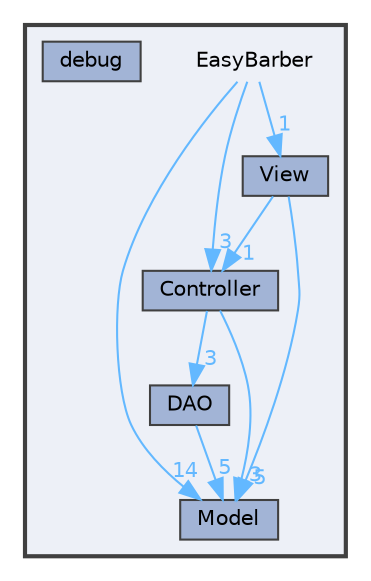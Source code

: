 digraph "C:/Users/mathe/OneDrive/Área de Trabalho/EasyBarber/EasyBarber"
{
 // LATEX_PDF_SIZE
  bgcolor="transparent";
  edge [fontname=Helvetica,fontsize=10,labelfontname=Helvetica,labelfontsize=10];
  node [fontname=Helvetica,fontsize=10,shape=box,height=0.2,width=0.4];
  compound=true
  subgraph clusterdir_df932a88e0e8d76e2cc96779d9f7d917 {
    graph [ bgcolor="#edf0f7", pencolor="grey25", label="", fontname=Helvetica,fontsize=10 style="filled,bold", URL="dir_df932a88e0e8d76e2cc96779d9f7d917.html",tooltip=""]
    dir_df932a88e0e8d76e2cc96779d9f7d917 [shape=plaintext, label="EasyBarber"];
  dir_f6c199585bf99457130c5ee2ad35a468 [label="Controller", fillcolor="#a2b4d6", color="grey25", style="filled", URL="dir_f6c199585bf99457130c5ee2ad35a468.html",tooltip=""];
  dir_3cadb063cae6fc53db56dc74f72a6168 [label="DAO", fillcolor="#a2b4d6", color="grey25", style="filled", URL="dir_3cadb063cae6fc53db56dc74f72a6168.html",tooltip=""];
  dir_9e31157c8ead08fb9407de0c9392118a [label="debug", fillcolor="#a2b4d6", color="grey25", style="filled", URL="dir_9e31157c8ead08fb9407de0c9392118a.html",tooltip=""];
  dir_7482f6f1a48a8ad285bca17597cd0f67 [label="Model", fillcolor="#a2b4d6", color="grey25", style="filled", URL="dir_7482f6f1a48a8ad285bca17597cd0f67.html",tooltip=""];
  dir_dd326586d2efaaa0eaf6684d8c70ca41 [label="View", fillcolor="#a2b4d6", color="grey25", style="filled", URL="dir_dd326586d2efaaa0eaf6684d8c70ca41.html",tooltip=""];
  }
  dir_df932a88e0e8d76e2cc96779d9f7d917->dir_7482f6f1a48a8ad285bca17597cd0f67 [headlabel="14", labeldistance=1.5 headhref="dir_000007_000009.html" href="dir_000007_000009.html" color="steelblue1" fontcolor="steelblue1"];
  dir_df932a88e0e8d76e2cc96779d9f7d917->dir_dd326586d2efaaa0eaf6684d8c70ca41 [headlabel="1", labeldistance=1.5 headhref="dir_000007_000013.html" href="dir_000007_000013.html" color="steelblue1" fontcolor="steelblue1"];
  dir_df932a88e0e8d76e2cc96779d9f7d917->dir_f6c199585bf99457130c5ee2ad35a468 [headlabel="3", labeldistance=1.5 headhref="dir_000007_000002.html" href="dir_000007_000002.html" color="steelblue1" fontcolor="steelblue1"];
  dir_f6c199585bf99457130c5ee2ad35a468->dir_3cadb063cae6fc53db56dc74f72a6168 [headlabel="3", labeldistance=1.5 headhref="dir_000002_000003.html" href="dir_000002_000003.html" color="steelblue1" fontcolor="steelblue1"];
  dir_f6c199585bf99457130c5ee2ad35a468->dir_7482f6f1a48a8ad285bca17597cd0f67 [headlabel="3", labeldistance=1.5 headhref="dir_000002_000009.html" href="dir_000002_000009.html" color="steelblue1" fontcolor="steelblue1"];
  dir_3cadb063cae6fc53db56dc74f72a6168->dir_7482f6f1a48a8ad285bca17597cd0f67 [headlabel="5", labeldistance=1.5 headhref="dir_000003_000009.html" href="dir_000003_000009.html" color="steelblue1" fontcolor="steelblue1"];
  dir_dd326586d2efaaa0eaf6684d8c70ca41->dir_7482f6f1a48a8ad285bca17597cd0f67 [headlabel="5", labeldistance=1.5 headhref="dir_000013_000009.html" href="dir_000013_000009.html" color="steelblue1" fontcolor="steelblue1"];
  dir_dd326586d2efaaa0eaf6684d8c70ca41->dir_f6c199585bf99457130c5ee2ad35a468 [headlabel="1", labeldistance=1.5 headhref="dir_000013_000002.html" href="dir_000013_000002.html" color="steelblue1" fontcolor="steelblue1"];
}
